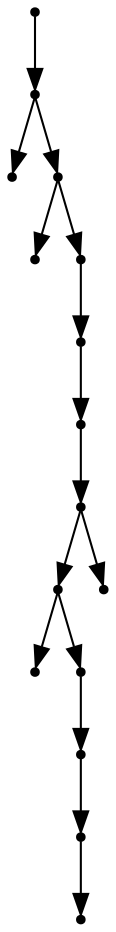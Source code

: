 digraph {
  15 [shape=point];
  14 [shape=point];
  0 [shape=point];
  13 [shape=point];
  1 [shape=point];
  12 [shape=point];
  11 [shape=point];
  10 [shape=point];
  9 [shape=point];
  7 [shape=point];
  2 [shape=point];
  6 [shape=point];
  5 [shape=point];
  4 [shape=point];
  3 [shape=point];
  8 [shape=point];
15 -> 14;
14 -> 0;
14 -> 13;
13 -> 1;
13 -> 12;
12 -> 11;
11 -> 10;
10 -> 9;
9 -> 7;
7 -> 2;
7 -> 6;
6 -> 5;
5 -> 4;
4 -> 3;
9 -> 8;
}

